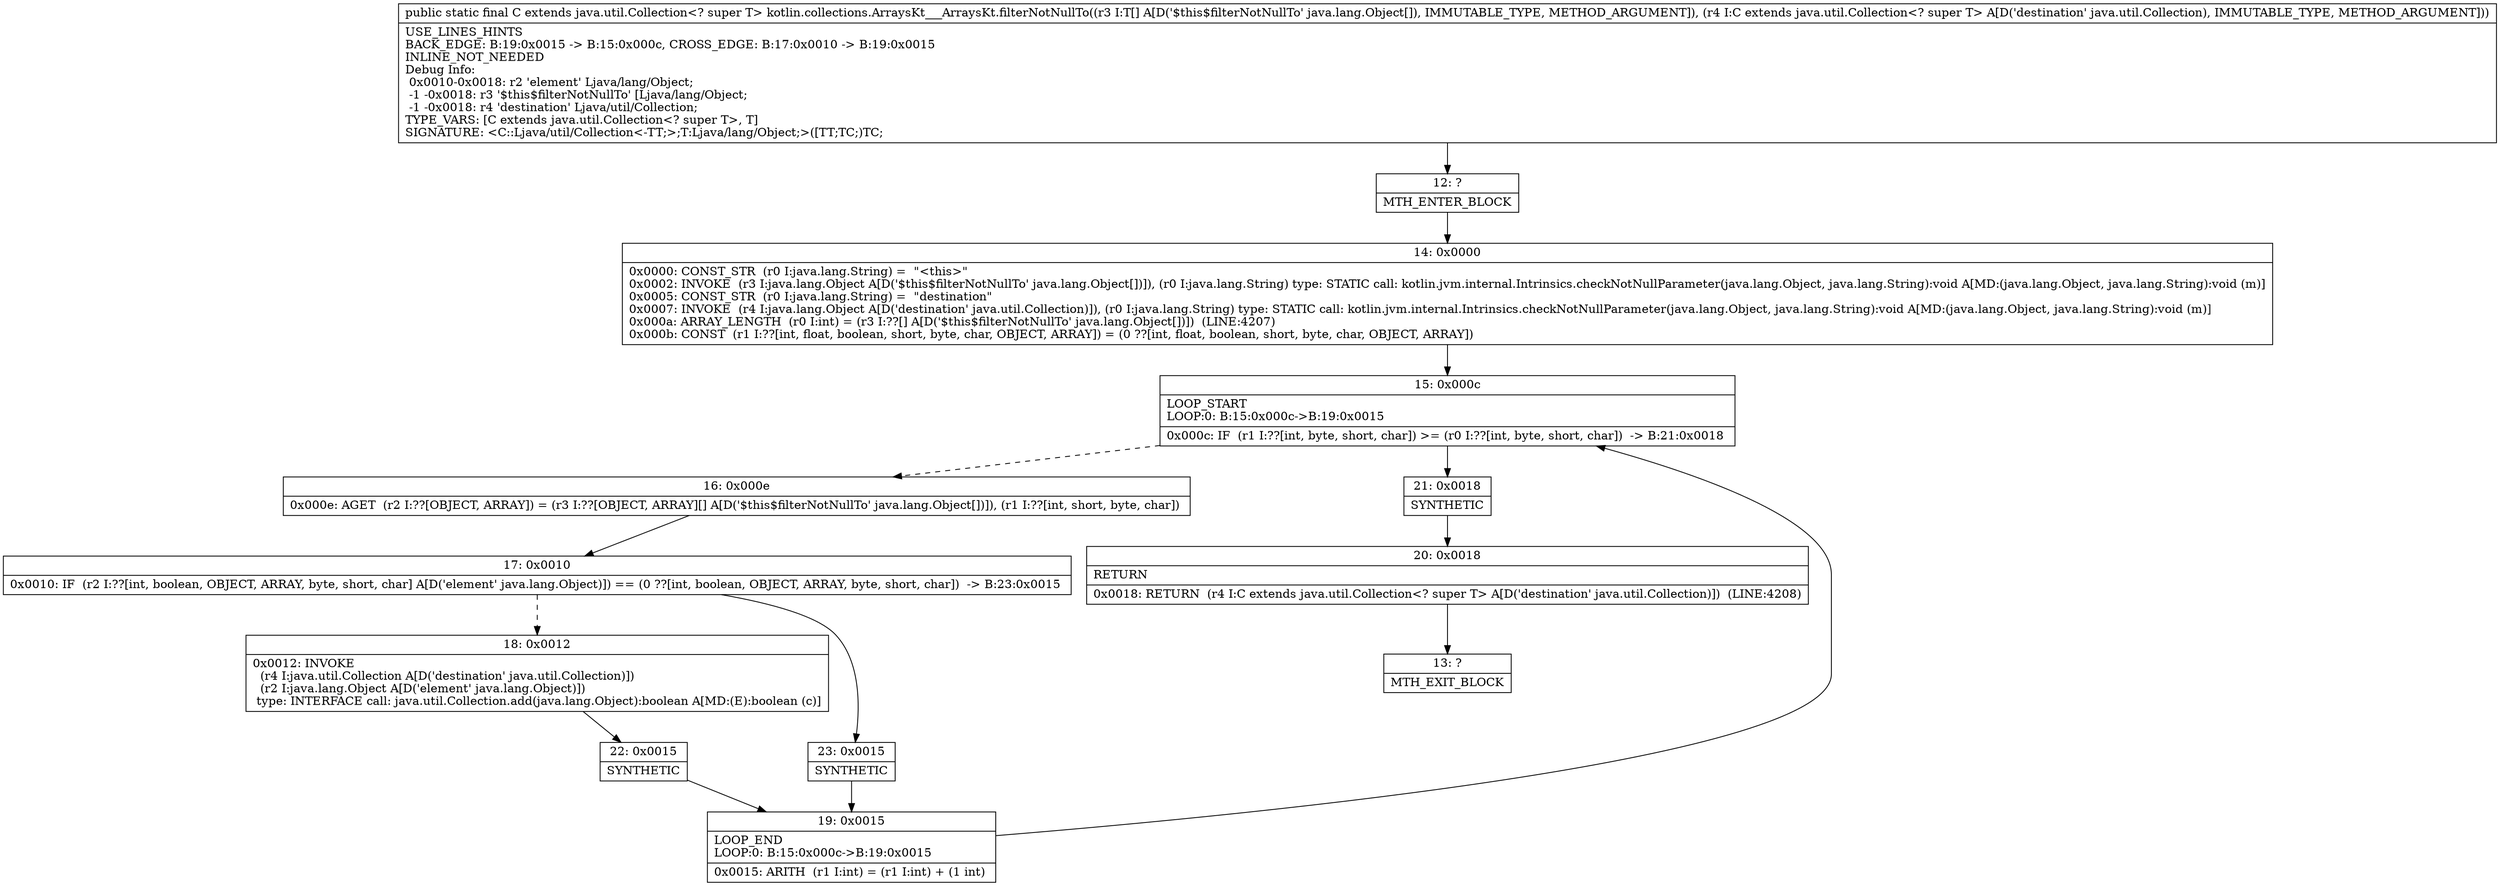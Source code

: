 digraph "CFG forkotlin.collections.ArraysKt___ArraysKt.filterNotNullTo([Ljava\/lang\/Object;Ljava\/util\/Collection;)Ljava\/util\/Collection;" {
Node_12 [shape=record,label="{12\:\ ?|MTH_ENTER_BLOCK\l}"];
Node_14 [shape=record,label="{14\:\ 0x0000|0x0000: CONST_STR  (r0 I:java.lang.String) =  \"\<this\>\" \l0x0002: INVOKE  (r3 I:java.lang.Object A[D('$this$filterNotNullTo' java.lang.Object[])]), (r0 I:java.lang.String) type: STATIC call: kotlin.jvm.internal.Intrinsics.checkNotNullParameter(java.lang.Object, java.lang.String):void A[MD:(java.lang.Object, java.lang.String):void (m)]\l0x0005: CONST_STR  (r0 I:java.lang.String) =  \"destination\" \l0x0007: INVOKE  (r4 I:java.lang.Object A[D('destination' java.util.Collection)]), (r0 I:java.lang.String) type: STATIC call: kotlin.jvm.internal.Intrinsics.checkNotNullParameter(java.lang.Object, java.lang.String):void A[MD:(java.lang.Object, java.lang.String):void (m)]\l0x000a: ARRAY_LENGTH  (r0 I:int) = (r3 I:??[] A[D('$this$filterNotNullTo' java.lang.Object[])])  (LINE:4207)\l0x000b: CONST  (r1 I:??[int, float, boolean, short, byte, char, OBJECT, ARRAY]) = (0 ??[int, float, boolean, short, byte, char, OBJECT, ARRAY]) \l}"];
Node_15 [shape=record,label="{15\:\ 0x000c|LOOP_START\lLOOP:0: B:15:0x000c\-\>B:19:0x0015\l|0x000c: IF  (r1 I:??[int, byte, short, char]) \>= (r0 I:??[int, byte, short, char])  \-\> B:21:0x0018 \l}"];
Node_16 [shape=record,label="{16\:\ 0x000e|0x000e: AGET  (r2 I:??[OBJECT, ARRAY]) = (r3 I:??[OBJECT, ARRAY][] A[D('$this$filterNotNullTo' java.lang.Object[])]), (r1 I:??[int, short, byte, char]) \l}"];
Node_17 [shape=record,label="{17\:\ 0x0010|0x0010: IF  (r2 I:??[int, boolean, OBJECT, ARRAY, byte, short, char] A[D('element' java.lang.Object)]) == (0 ??[int, boolean, OBJECT, ARRAY, byte, short, char])  \-\> B:23:0x0015 \l}"];
Node_18 [shape=record,label="{18\:\ 0x0012|0x0012: INVOKE  \l  (r4 I:java.util.Collection A[D('destination' java.util.Collection)])\l  (r2 I:java.lang.Object A[D('element' java.lang.Object)])\l type: INTERFACE call: java.util.Collection.add(java.lang.Object):boolean A[MD:(E):boolean (c)]\l}"];
Node_22 [shape=record,label="{22\:\ 0x0015|SYNTHETIC\l}"];
Node_19 [shape=record,label="{19\:\ 0x0015|LOOP_END\lLOOP:0: B:15:0x000c\-\>B:19:0x0015\l|0x0015: ARITH  (r1 I:int) = (r1 I:int) + (1 int) \l}"];
Node_23 [shape=record,label="{23\:\ 0x0015|SYNTHETIC\l}"];
Node_21 [shape=record,label="{21\:\ 0x0018|SYNTHETIC\l}"];
Node_20 [shape=record,label="{20\:\ 0x0018|RETURN\l|0x0018: RETURN  (r4 I:C extends java.util.Collection\<? super T\> A[D('destination' java.util.Collection)])  (LINE:4208)\l}"];
Node_13 [shape=record,label="{13\:\ ?|MTH_EXIT_BLOCK\l}"];
MethodNode[shape=record,label="{public static final C extends java.util.Collection\<? super T\> kotlin.collections.ArraysKt___ArraysKt.filterNotNullTo((r3 I:T[] A[D('$this$filterNotNullTo' java.lang.Object[]), IMMUTABLE_TYPE, METHOD_ARGUMENT]), (r4 I:C extends java.util.Collection\<? super T\> A[D('destination' java.util.Collection), IMMUTABLE_TYPE, METHOD_ARGUMENT]))  | USE_LINES_HINTS\lBACK_EDGE: B:19:0x0015 \-\> B:15:0x000c, CROSS_EDGE: B:17:0x0010 \-\> B:19:0x0015\lINLINE_NOT_NEEDED\lDebug Info:\l  0x0010\-0x0018: r2 'element' Ljava\/lang\/Object;\l  \-1 \-0x0018: r3 '$this$filterNotNullTo' [Ljava\/lang\/Object;\l  \-1 \-0x0018: r4 'destination' Ljava\/util\/Collection;\lTYPE_VARS: [C extends java.util.Collection\<? super T\>, T]\lSIGNATURE: \<C::Ljava\/util\/Collection\<\-TT;\>;T:Ljava\/lang\/Object;\>([TT;TC;)TC;\l}"];
MethodNode -> Node_12;Node_12 -> Node_14;
Node_14 -> Node_15;
Node_15 -> Node_16[style=dashed];
Node_15 -> Node_21;
Node_16 -> Node_17;
Node_17 -> Node_18[style=dashed];
Node_17 -> Node_23;
Node_18 -> Node_22;
Node_22 -> Node_19;
Node_19 -> Node_15;
Node_23 -> Node_19;
Node_21 -> Node_20;
Node_20 -> Node_13;
}

